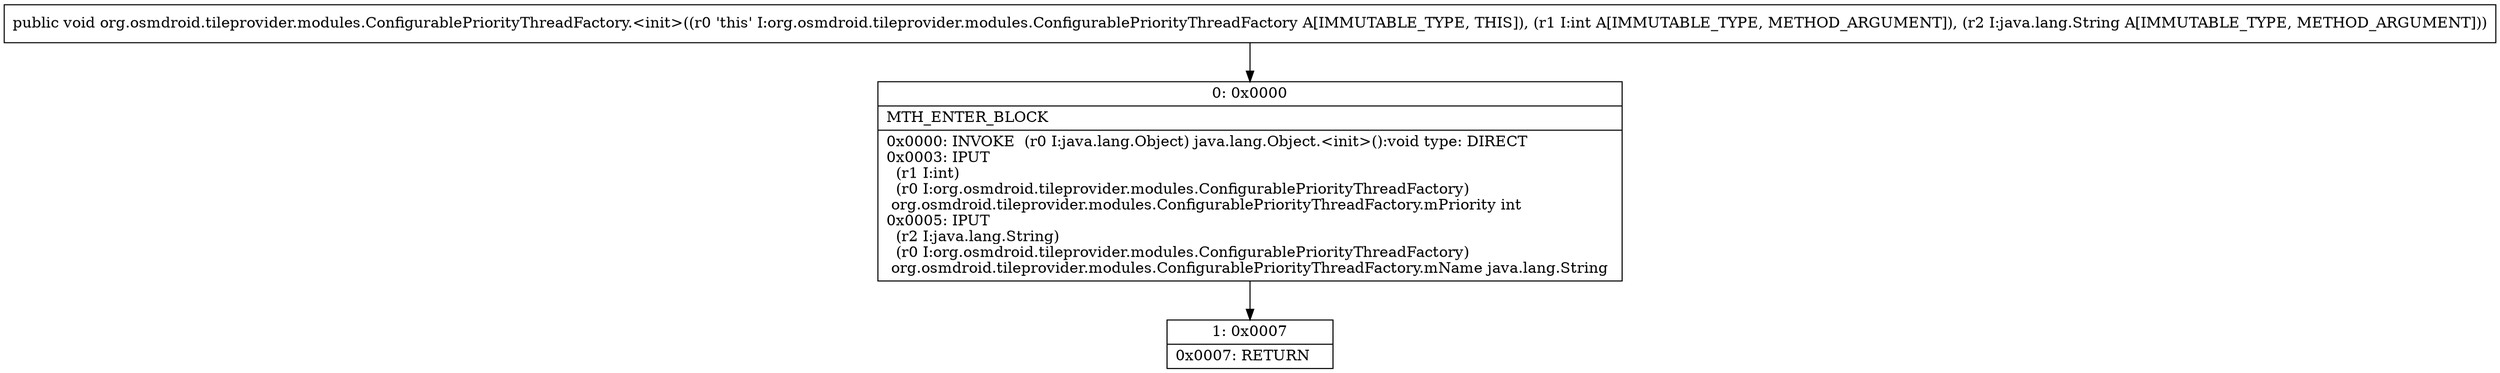 digraph "CFG fororg.osmdroid.tileprovider.modules.ConfigurablePriorityThreadFactory.\<init\>(ILjava\/lang\/String;)V" {
Node_0 [shape=record,label="{0\:\ 0x0000|MTH_ENTER_BLOCK\l|0x0000: INVOKE  (r0 I:java.lang.Object) java.lang.Object.\<init\>():void type: DIRECT \l0x0003: IPUT  \l  (r1 I:int)\l  (r0 I:org.osmdroid.tileprovider.modules.ConfigurablePriorityThreadFactory)\l org.osmdroid.tileprovider.modules.ConfigurablePriorityThreadFactory.mPriority int \l0x0005: IPUT  \l  (r2 I:java.lang.String)\l  (r0 I:org.osmdroid.tileprovider.modules.ConfigurablePriorityThreadFactory)\l org.osmdroid.tileprovider.modules.ConfigurablePriorityThreadFactory.mName java.lang.String \l}"];
Node_1 [shape=record,label="{1\:\ 0x0007|0x0007: RETURN   \l}"];
MethodNode[shape=record,label="{public void org.osmdroid.tileprovider.modules.ConfigurablePriorityThreadFactory.\<init\>((r0 'this' I:org.osmdroid.tileprovider.modules.ConfigurablePriorityThreadFactory A[IMMUTABLE_TYPE, THIS]), (r1 I:int A[IMMUTABLE_TYPE, METHOD_ARGUMENT]), (r2 I:java.lang.String A[IMMUTABLE_TYPE, METHOD_ARGUMENT])) }"];
MethodNode -> Node_0;
Node_0 -> Node_1;
}

